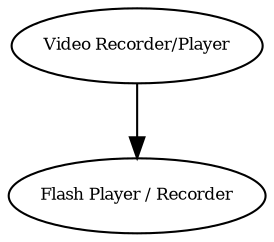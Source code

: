 digraph RGL__DirectedAdjacencyGraph {
    "Video Recorder/Player" [
        fontsize = 8,
        label = "Video Recorder/Player"
    ]

    "Flash Player / Recorder" [
        fontsize = 8,
        label = "Flash Player / Recorder"
    ]

    "Video Recorder/Player" -> "Flash Player / Recorder" [
        fontsize = 8
    ]
}
